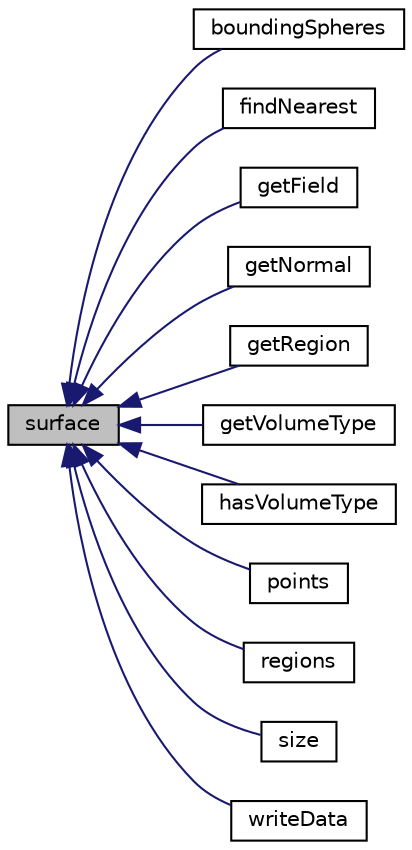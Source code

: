 digraph "surface"
{
  bgcolor="transparent";
  edge [fontname="Helvetica",fontsize="10",labelfontname="Helvetica",labelfontsize="10"];
  node [fontname="Helvetica",fontsize="10",shape=record];
  rankdir="LR";
  Node1 [label="surface",height=0.2,width=0.4,color="black", fillcolor="grey75", style="filled", fontcolor="black"];
  Node1 -> Node2 [dir="back",color="midnightblue",fontsize="10",style="solid",fontname="Helvetica"];
  Node2 [label="boundingSpheres",height=0.2,width=0.4,color="black",URL="$a02267.html#a759ae0af5ca7f2dd32ad877909c3c207",tooltip="Get bounding spheres (centre and radius squared), one per element. "];
  Node1 -> Node3 [dir="back",color="midnightblue",fontsize="10",style="solid",fontname="Helvetica"];
  Node3 [label="findNearest",height=0.2,width=0.4,color="black",URL="$a02267.html#ad597efd16bb399d57e097c17ac218843",tooltip="Find nearest on original surface. Note:does not use perturbation. "];
  Node1 -> Node4 [dir="back",color="midnightblue",fontsize="10",style="solid",fontname="Helvetica"];
  Node4 [label="getField",height=0.2,width=0.4,color="black",URL="$a02267.html#a48c9e4c30ad88d9a60af2b9cff047a3a",tooltip="WIP. From a set of hits (points and. "];
  Node1 -> Node5 [dir="back",color="midnightblue",fontsize="10",style="solid",fontname="Helvetica"];
  Node5 [label="getNormal",height=0.2,width=0.4,color="black",URL="$a02267.html#a16fe4bfc6e6a2f1487a2a3fc09ba7dd2",tooltip="From a set of points and indices get the normal. "];
  Node1 -> Node6 [dir="back",color="midnightblue",fontsize="10",style="solid",fontname="Helvetica"];
  Node6 [label="getRegion",height=0.2,width=0.4,color="black",URL="$a02267.html#a9645f9c1f7ef56e6aac8c9238734a10f",tooltip="From a set of points and indices get the region. "];
  Node1 -> Node7 [dir="back",color="midnightblue",fontsize="10",style="solid",fontname="Helvetica"];
  Node7 [label="getVolumeType",height=0.2,width=0.4,color="black",URL="$a02267.html#ab5c37b17fa4bd16916d87041a6d17f62",tooltip="Determine type (inside/outside/mixed) for point. unknown if. "];
  Node1 -> Node8 [dir="back",color="midnightblue",fontsize="10",style="solid",fontname="Helvetica"];
  Node8 [label="hasVolumeType",height=0.2,width=0.4,color="black",URL="$a02267.html#a798673b46d1d52d6ef1fd1286a72cf4a",tooltip="Whether supports volume type below. "];
  Node1 -> Node9 [dir="back",color="midnightblue",fontsize="10",style="solid",fontname="Helvetica"];
  Node9 [label="points",height=0.2,width=0.4,color="black",URL="$a02267.html#a93d8a916aed41c1dcb28f808215999da",tooltip="Get the points that define the surface. "];
  Node1 -> Node10 [dir="back",color="midnightblue",fontsize="10",style="solid",fontname="Helvetica"];
  Node10 [label="regions",height=0.2,width=0.4,color="black",URL="$a02267.html#a1f8c09c2c18c30c04fb97dc1cff648b0",tooltip="Names of regions. "];
  Node1 -> Node11 [dir="back",color="midnightblue",fontsize="10",style="solid",fontname="Helvetica"];
  Node11 [label="size",height=0.2,width=0.4,color="black",URL="$a02267.html#aefe0792b5b0175e6022a92a906fdf053",tooltip="Range of local indices that can be returned. "];
  Node1 -> Node12 [dir="back",color="midnightblue",fontsize="10",style="solid",fontname="Helvetica"];
  Node12 [label="writeData",height=0.2,width=0.4,color="black",URL="$a02267.html#a8636852e37dd7a5d68b3c25ee656f778",tooltip="Pure virtual writaData function. "];
}
